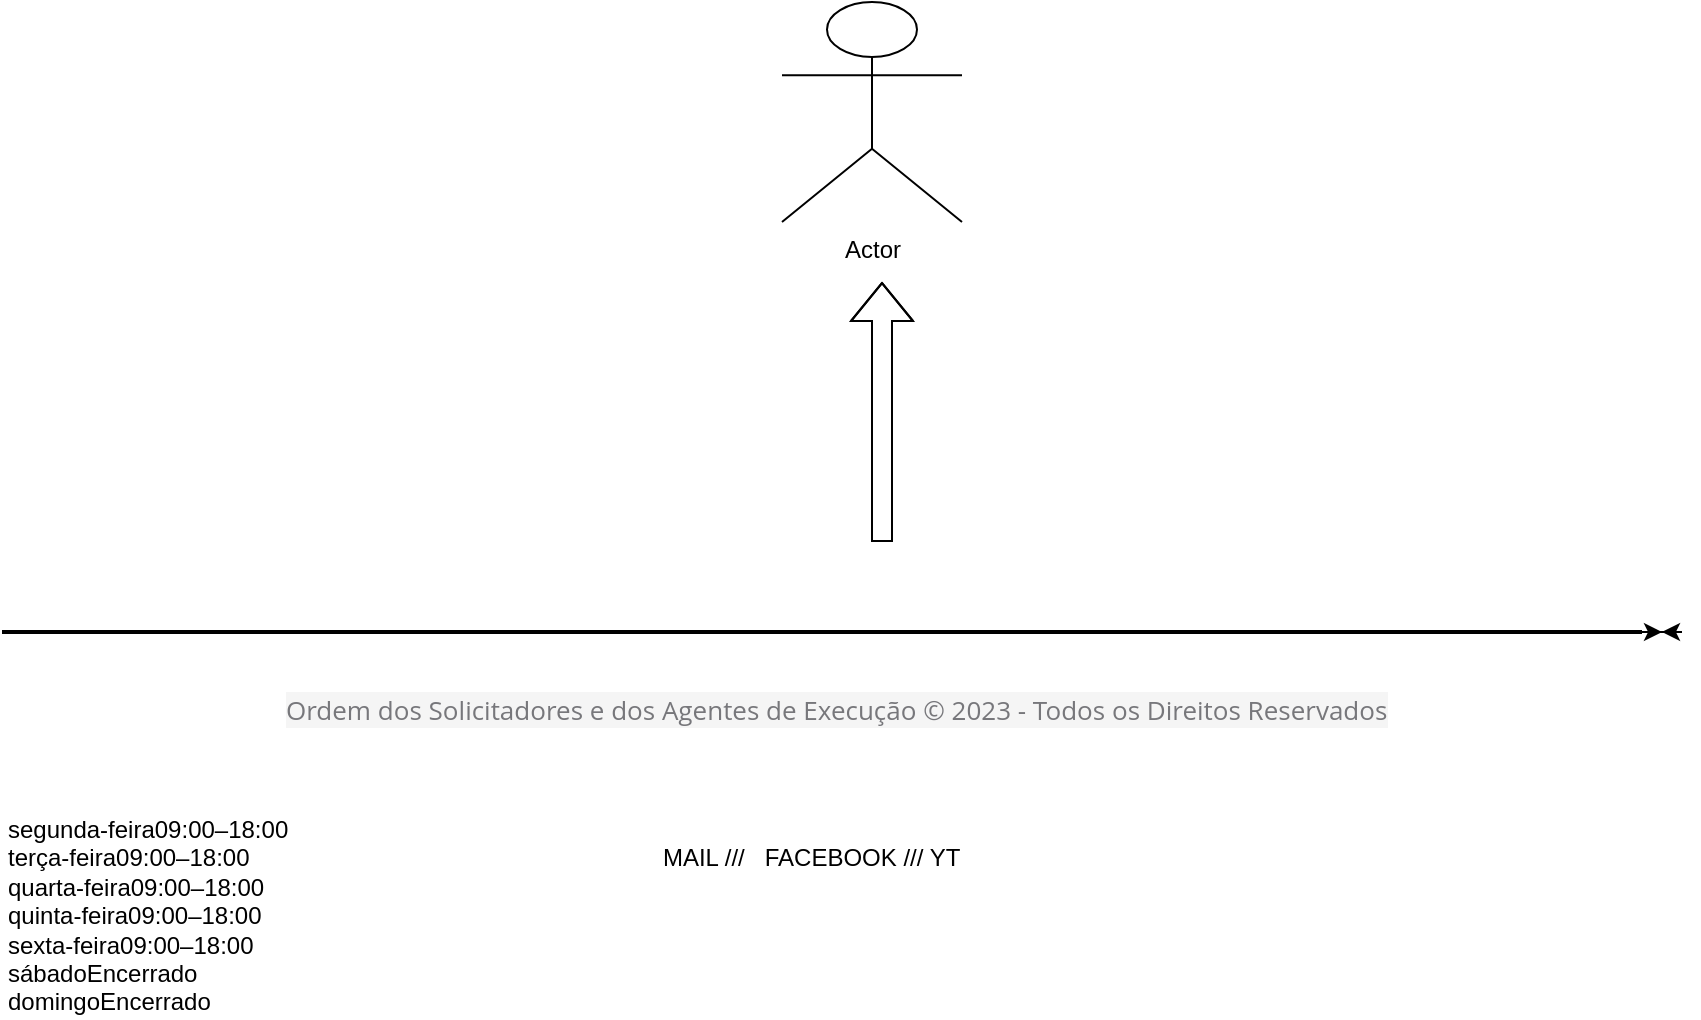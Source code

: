 <mxfile version="21.1.4" type="github">
  <diagram name="Página-1" id="QBU8__he_7DDf32S2h9b">
    <mxGraphModel dx="2261" dy="788" grid="1" gridSize="10" guides="1" tooltips="1" connect="1" arrows="1" fold="1" page="1" pageScale="1" pageWidth="827" pageHeight="1169" math="0" shadow="0">
      <root>
        <mxCell id="0" />
        <mxCell id="1" parent="0" />
        <mxCell id="bTLom7ZC6KW94clvSrh4-2" style="edgeStyle=orthogonalEdgeStyle;rounded=0;orthogonalLoop=1;jettySize=auto;html=1;" edge="1" parent="1" source="bTLom7ZC6KW94clvSrh4-1">
          <mxGeometry relative="1" as="geometry">
            <mxPoint x="830" y="395" as="targetPoint" />
          </mxGeometry>
        </mxCell>
        <mxCell id="bTLom7ZC6KW94clvSrh4-3" style="edgeStyle=orthogonalEdgeStyle;rounded=0;orthogonalLoop=1;jettySize=auto;html=1;exitX=1;exitY=0.5;exitDx=0;exitDy=0;exitPerimeter=0;" edge="1" parent="1" source="bTLom7ZC6KW94clvSrh4-1">
          <mxGeometry relative="1" as="geometry">
            <mxPoint x="830" y="395" as="targetPoint" />
          </mxGeometry>
        </mxCell>
        <mxCell id="bTLom7ZC6KW94clvSrh4-1" value="" style="line;strokeWidth=2;html=1;" vertex="1" parent="1">
          <mxGeometry y="390" width="820" height="10" as="geometry" />
        </mxCell>
        <mxCell id="bTLom7ZC6KW94clvSrh4-4" value="" style="shape=flexArrow;endArrow=classic;html=1;rounded=0;" edge="1" parent="1">
          <mxGeometry width="50" height="50" relative="1" as="geometry">
            <mxPoint x="440" y="350" as="sourcePoint" />
            <mxPoint x="440" y="220" as="targetPoint" />
            <Array as="points">
              <mxPoint x="440" y="280" />
            </Array>
          </mxGeometry>
        </mxCell>
        <mxCell id="bTLom7ZC6KW94clvSrh4-5" value="Actor" style="shape=umlActor;verticalLabelPosition=bottom;verticalAlign=top;html=1;direction=east;" vertex="1" parent="1">
          <mxGeometry x="390" y="80" width="90" height="110" as="geometry" />
        </mxCell>
        <mxCell id="bTLom7ZC6KW94clvSrh4-6" value="&lt;span style=&quot;color: rgb(119, 119, 123); font-family: &amp;quot;Open Sans&amp;quot;, Arial, sans-serif; font-size: 13px; font-style: normal; font-variant-ligatures: normal; font-variant-caps: normal; font-weight: 400; letter-spacing: normal; orphans: 2; text-align: center; text-indent: 0px; text-transform: none; widows: 2; word-spacing: 0px; -webkit-text-stroke-width: 0px; background-color: rgb(245, 245, 245); text-decoration-thickness: initial; text-decoration-style: initial; text-decoration-color: initial; float: none; display: inline !important;&quot;&gt;Ordem dos Solicitadores e dos Agentes de Execução © 2023 - Todos os Direitos Reservados&lt;/span&gt;" style="text;whiteSpace=wrap;html=1;" vertex="1" parent="1">
          <mxGeometry x="140" y="420" width="560" height="50" as="geometry" />
        </mxCell>
        <mxCell id="bTLom7ZC6KW94clvSrh4-7" value="segunda-feira09:00–18:00&lt;br&gt;terça-feira09:00–18:00&amp;nbsp; &amp;nbsp; &amp;nbsp; &amp;nbsp; &amp;nbsp; &amp;nbsp; &amp;nbsp; &amp;nbsp; &amp;nbsp; &amp;nbsp; &amp;nbsp; &amp;nbsp; &amp;nbsp; &amp;nbsp; &amp;nbsp; &amp;nbsp; &amp;nbsp; &amp;nbsp; &amp;nbsp; &amp;nbsp; &amp;nbsp; &amp;nbsp; &amp;nbsp; &amp;nbsp; &amp;nbsp; &amp;nbsp; &amp;nbsp; &amp;nbsp; &amp;nbsp; &amp;nbsp; &amp;nbsp; MAIL ///&amp;nbsp; &amp;nbsp;FACEBOOK /// YT&amp;nbsp;&lt;br&gt;quarta-feira09:00–18:00&lt;br&gt;quinta-feira09:00–18:00&lt;br&gt;sexta-feira09:00–18:00&lt;br&gt;sábadoEncerrado&lt;br&gt;domingoEncerrado" style="text;whiteSpace=wrap;html=1;" vertex="1" parent="1">
          <mxGeometry x="1" y="480" width="560" height="50" as="geometry" />
        </mxCell>
      </root>
    </mxGraphModel>
  </diagram>
</mxfile>

